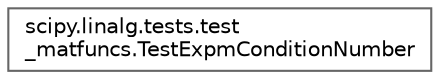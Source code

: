 digraph "Graphical Class Hierarchy"
{
 // LATEX_PDF_SIZE
  bgcolor="transparent";
  edge [fontname=Helvetica,fontsize=10,labelfontname=Helvetica,labelfontsize=10];
  node [fontname=Helvetica,fontsize=10,shape=box,height=0.2,width=0.4];
  rankdir="LR";
  Node0 [id="Node000000",label="scipy.linalg.tests.test\l_matfuncs.TestExpmConditionNumber",height=0.2,width=0.4,color="grey40", fillcolor="white", style="filled",URL="$d0/d2b/classscipy_1_1linalg_1_1tests_1_1test__matfuncs_1_1TestExpmConditionNumber.html",tooltip=" "];
}
